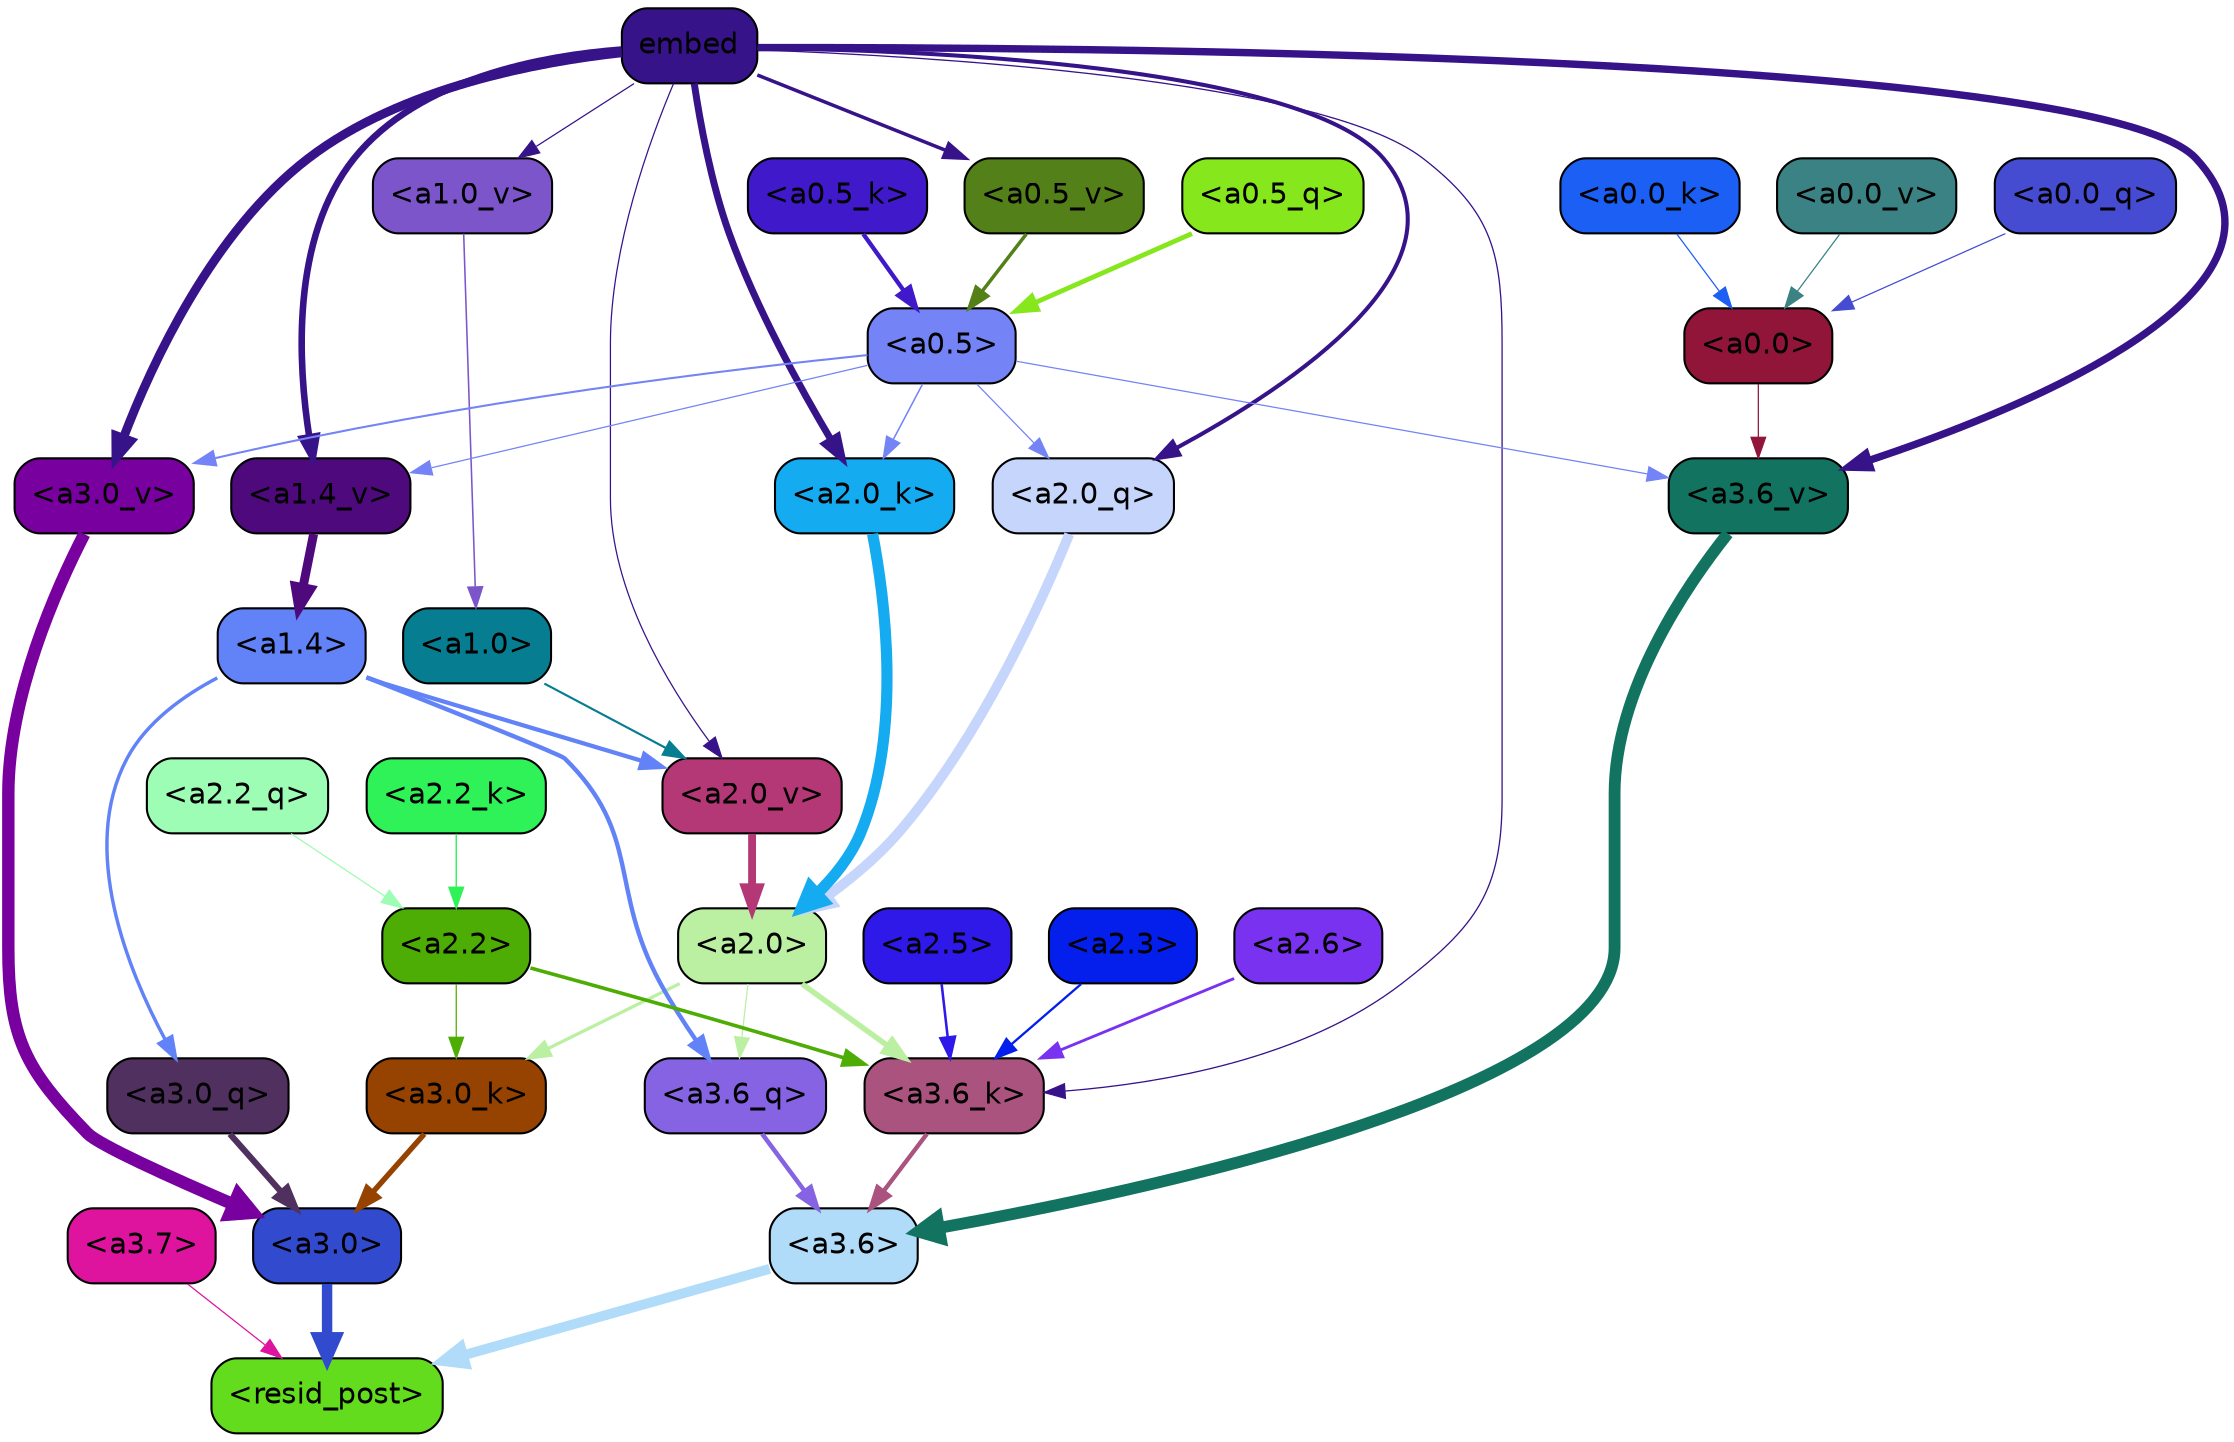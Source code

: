 strict digraph "" {
	graph [bgcolor=transparent,
		layout=dot,
		overlap=false,
		splines=true
	];
	"<a3.7>"	[color=black,
		fillcolor="#de149e",
		fontname=Helvetica,
		shape=box,
		style="filled, rounded"];
	"<resid_post>"	[color=black,
		fillcolor="#64dc1e",
		fontname=Helvetica,
		shape=box,
		style="filled, rounded"];
	"<a3.7>" -> "<resid_post>"	[color="#de149e",
		penwidth=0.6];
	"<a3.6>"	[color=black,
		fillcolor="#b0dbf9",
		fontname=Helvetica,
		shape=box,
		style="filled, rounded"];
	"<a3.6>" -> "<resid_post>"	[color="#b0dbf9",
		penwidth=4.748674273490906];
	"<a3.0>"	[color=black,
		fillcolor="#324bce",
		fontname=Helvetica,
		shape=box,
		style="filled, rounded"];
	"<a3.0>" -> "<resid_post>"	[color="#324bce",
		penwidth=5.004031300544739];
	"<a3.6_q>"	[color=black,
		fillcolor="#8563e3",
		fontname=Helvetica,
		shape=box,
		style="filled, rounded"];
	"<a3.6_q>" -> "<a3.6>"	[color="#8563e3",
		penwidth=2.1656854450702667];
	"<a3.0_q>"	[color=black,
		fillcolor="#4f305f",
		fontname=Helvetica,
		shape=box,
		style="filled, rounded"];
	"<a3.0_q>" -> "<a3.0>"	[color="#4f305f",
		penwidth=2.95696559548378];
	"<a3.6_k>"	[color=black,
		fillcolor="#aa537f",
		fontname=Helvetica,
		shape=box,
		style="filled, rounded"];
	"<a3.6_k>" -> "<a3.6>"	[color="#aa537f",
		penwidth=2.086437076330185];
	"<a3.0_k>"	[color=black,
		fillcolor="#964301",
		fontname=Helvetica,
		shape=box,
		style="filled, rounded"];
	"<a3.0_k>" -> "<a3.0>"	[color="#964301",
		penwidth=2.5988530814647675];
	"<a3.6_v>"	[color=black,
		fillcolor="#117360",
		fontname=Helvetica,
		shape=box,
		style="filled, rounded"];
	"<a3.6_v>" -> "<a3.6>"	[color="#117360",
		penwidth=5.669987380504608];
	"<a3.0_v>"	[color=black,
		fillcolor="#78009f",
		fontname=Helvetica,
		shape=box,
		style="filled, rounded"];
	"<a3.0_v>" -> "<a3.0>"	[color="#78009f",
		penwidth=5.9515902400016785];
	"<a2.0>"	[color=black,
		fillcolor="#bbf0a2",
		fontname=Helvetica,
		shape=box,
		style="filled, rounded"];
	"<a2.0>" -> "<a3.6_q>"	[color="#bbf0a2",
		penwidth=0.6];
	"<a2.0>" -> "<a3.6_k>"	[color="#bbf0a2",
		penwidth=2.6423546075820923];
	"<a2.0>" -> "<a3.0_k>"	[color="#bbf0a2",
		penwidth=1.5482127666473389];
	"<a1.4>"	[color=black,
		fillcolor="#6282f8",
		fontname=Helvetica,
		shape=box,
		style="filled, rounded"];
	"<a1.4>" -> "<a3.6_q>"	[color="#6282f8",
		penwidth=2.1035547256469727];
	"<a1.4>" -> "<a3.0_q>"	[color="#6282f8",
		penwidth=1.6541699171066284];
	"<a2.0_v>"	[color=black,
		fillcolor="#b43776",
		fontname=Helvetica,
		shape=box,
		style="filled, rounded"];
	"<a1.4>" -> "<a2.0_v>"	[color="#6282f8",
		penwidth=2.048949420452118];
	"<a2.6>"	[color=black,
		fillcolor="#7a32f1",
		fontname=Helvetica,
		shape=box,
		style="filled, rounded"];
	"<a2.6>" -> "<a3.6_k>"	[color="#7a32f1",
		penwidth=1.3718644380569458];
	"<a2.5>"	[color=black,
		fillcolor="#2f19e8",
		fontname=Helvetica,
		shape=box,
		style="filled, rounded"];
	"<a2.5>" -> "<a3.6_k>"	[color="#2f19e8",
		penwidth=1.231603980064392];
	"<a2.3>"	[color=black,
		fillcolor="#041fec",
		fontname=Helvetica,
		shape=box,
		style="filled, rounded"];
	"<a2.3>" -> "<a3.6_k>"	[color="#041fec",
		penwidth=1.1117559671401978];
	"<a2.2>"	[color=black,
		fillcolor="#4ead05",
		fontname=Helvetica,
		shape=box,
		style="filled, rounded"];
	"<a2.2>" -> "<a3.6_k>"	[color="#4ead05",
		penwidth=1.7315057516098022];
	"<a2.2>" -> "<a3.0_k>"	[color="#4ead05",
		penwidth=0.6];
	embed	[color=black,
		fillcolor="#37138a",
		fontname=Helvetica,
		shape=box,
		style="filled, rounded"];
	embed -> "<a3.6_k>"	[color="#37138a",
		penwidth=0.6229734420776367];
	embed -> "<a3.6_v>"	[color="#37138a",
		penwidth=3.56406831741333];
	embed -> "<a3.0_v>"	[color="#37138a",
		penwidth=4.293717980384827];
	"<a2.0_q>"	[color=black,
		fillcolor="#c5d5fc",
		fontname=Helvetica,
		shape=box,
		style="filled, rounded"];
	embed -> "<a2.0_q>"	[color="#37138a",
		penwidth=1.9479764699935913];
	"<a2.0_k>"	[color=black,
		fillcolor="#15abf1",
		fontname=Helvetica,
		shape=box,
		style="filled, rounded"];
	embed -> "<a2.0_k>"	[color="#37138a",
		penwidth=3.348647713661194];
	embed -> "<a2.0_v>"	[color="#37138a",
		penwidth=0.6];
	"<a1.4_v>"	[color=black,
		fillcolor="#4e097d",
		fontname=Helvetica,
		shape=box,
		style="filled, rounded"];
	embed -> "<a1.4_v>"	[color="#37138a",
		penwidth=3.1658360958099365];
	"<a1.0_v>"	[color=black,
		fillcolor="#7c55cb",
		fontname=Helvetica,
		shape=box,
		style="filled, rounded"];
	embed -> "<a1.0_v>"	[color="#37138a",
		penwidth=0.6];
	"<a0.5_v>"	[color=black,
		fillcolor="#538018",
		fontname=Helvetica,
		shape=box,
		style="filled, rounded"];
	embed -> "<a0.5_v>"	[color="#37138a",
		penwidth=1.6795666217803955];
	"<a0.5>"	[color=black,
		fillcolor="#7484f6",
		fontname=Helvetica,
		shape=box,
		style="filled, rounded"];
	"<a0.5>" -> "<a3.6_v>"	[color="#7484f6",
		penwidth=0.6];
	"<a0.5>" -> "<a3.0_v>"	[color="#7484f6",
		penwidth=0.9916514158248901];
	"<a0.5>" -> "<a2.0_q>"	[color="#7484f6",
		penwidth=0.6];
	"<a0.5>" -> "<a2.0_k>"	[color="#7484f6",
		penwidth=0.7479127645492554];
	"<a0.5>" -> "<a1.4_v>"	[color="#7484f6",
		penwidth=0.6];
	"<a0.0>"	[color=black,
		fillcolor="#901539",
		fontname=Helvetica,
		shape=box,
		style="filled, rounded"];
	"<a0.0>" -> "<a3.6_v>"	[color="#901539",
		penwidth=0.6];
	"<a2.2_q>"	[color=black,
		fillcolor="#9dfdb4",
		fontname=Helvetica,
		shape=box,
		style="filled, rounded"];
	"<a2.2_q>" -> "<a2.2>"	[color="#9dfdb4",
		penwidth=0.6068362593650818];
	"<a2.0_q>" -> "<a2.0>"	[color="#c5d5fc",
		penwidth=4.801594913005829];
	"<a2.2_k>"	[color=black,
		fillcolor="#2ef257",
		fontname=Helvetica,
		shape=box,
		style="filled, rounded"];
	"<a2.2_k>" -> "<a2.2>"	[color="#2ef257",
		penwidth=0.6648573875427246];
	"<a2.0_k>" -> "<a2.0>"	[color="#15abf1",
		penwidth=5.364346981048584];
	"<a2.0_v>" -> "<a2.0>"	[color="#b43776",
		penwidth=3.76983106136322];
	"<a1.0>"	[color=black,
		fillcolor="#067d91",
		fontname=Helvetica,
		shape=box,
		style="filled, rounded"];
	"<a1.0>" -> "<a2.0_v>"	[color="#067d91",
		penwidth=1.0333166718482971];
	"<a1.4_v>" -> "<a1.4>"	[color="#4e097d",
		penwidth=4.295930981636047];
	"<a1.0_v>" -> "<a1.0>"	[color="#7c55cb",
		penwidth=0.7506231069564819];
	"<a0.5_q>"	[color=black,
		fillcolor="#86e71c",
		fontname=Helvetica,
		shape=box,
		style="filled, rounded"];
	"<a0.5_q>" -> "<a0.5>"	[color="#86e71c",
		penwidth=2.30334210395813];
	"<a0.0_q>"	[color=black,
		fillcolor="#454cd2",
		fontname=Helvetica,
		shape=box,
		style="filled, rounded"];
	"<a0.0_q>" -> "<a0.0>"	[color="#454cd2",
		penwidth=0.6];
	"<a0.5_k>"	[color=black,
		fillcolor="#4019cb",
		fontname=Helvetica,
		shape=box,
		style="filled, rounded"];
	"<a0.5_k>" -> "<a0.5>"	[color="#4019cb",
		penwidth=2.078277349472046];
	"<a0.0_k>"	[color=black,
		fillcolor="#1c5ff5",
		fontname=Helvetica,
		shape=box,
		style="filled, rounded"];
	"<a0.0_k>" -> "<a0.0>"	[color="#1c5ff5",
		penwidth=0.6];
	"<a0.5_v>" -> "<a0.5>"	[color="#538018",
		penwidth=1.6795680522918701];
	"<a0.0_v>"	[color=black,
		fillcolor="#3a8283",
		fontname=Helvetica,
		shape=box,
		style="filled, rounded"];
	"<a0.0_v>" -> "<a0.0>"	[color="#3a8283",
		penwidth=0.6];
}
